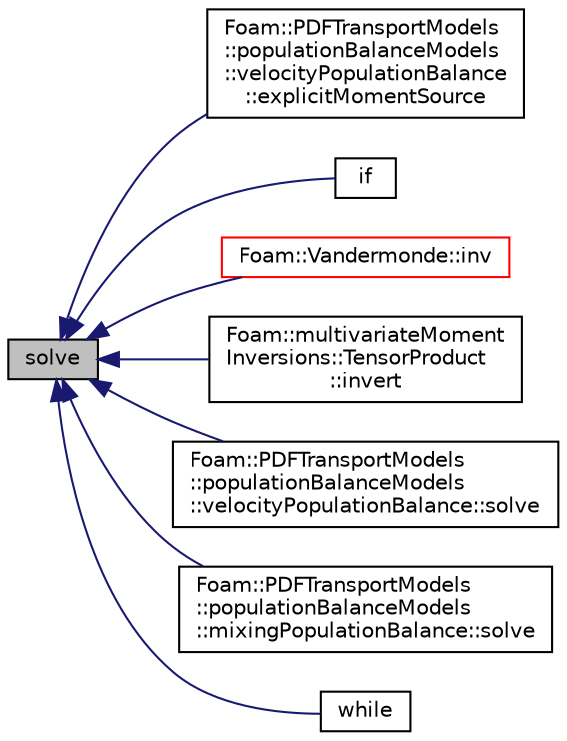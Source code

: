 digraph "solve"
{
  bgcolor="transparent";
  edge [fontname="Helvetica",fontsize="10",labelfontname="Helvetica",labelfontsize="10"];
  node [fontname="Helvetica",fontsize="10",shape=record];
  rankdir="LR";
  Node7 [label="solve",height=0.2,width=0.4,color="black", fillcolor="grey75", style="filled", fontcolor="black"];
  Node7 -> Node8 [dir="back",color="midnightblue",fontsize="10",style="solid",fontname="Helvetica"];
  Node8 [label="Foam::PDFTransportModels\l::populationBalanceModels\l::velocityPopulationBalance\l::explicitMomentSource",height=0.2,width=0.4,color="black",URL="$a02228.html#a85b0ae2fdf7934eb3a8fda32f8795fa5",tooltip="Calculate explicit source terms with realizable ODE solver. "];
  Node7 -> Node9 [dir="back",color="midnightblue",fontsize="10",style="solid",fontname="Helvetica"];
  Node9 [label="if",height=0.2,width=0.4,color="black",URL="$a04038.html#a5340a84918449f06669e13812b90f046"];
  Node7 -> Node10 [dir="back",color="midnightblue",fontsize="10",style="solid",fontname="Helvetica"];
  Node10 [label="Foam::Vandermonde::inv",height=0.2,width=0.4,color="red",URL="$a02260.html#a41f917babb4e3753f9e48b975cb03b2f",tooltip="Invert Vandermonde matrix. "];
  Node7 -> Node15 [dir="back",color="midnightblue",fontsize="10",style="solid",fontname="Helvetica"];
  Node15 [label="Foam::multivariateMoment\lInversions::TensorProduct\l::invert",height=0.2,width=0.4,color="black",URL="$a01992.html#ae6813b534d14729b1f14771df0910a87",tooltip="Invert moments to find weights and abscissae. "];
  Node7 -> Node16 [dir="back",color="midnightblue",fontsize="10",style="solid",fontname="Helvetica"];
  Node16 [label="Foam::PDFTransportModels\l::populationBalanceModels\l::velocityPopulationBalance::solve",height=0.2,width=0.4,color="black",URL="$a02228.html#af7d39f0eac0af0ed5785935ac72a1e7d",tooltip="Solve population balance equation. "];
  Node7 -> Node17 [dir="back",color="midnightblue",fontsize="10",style="solid",fontname="Helvetica"];
  Node17 [label="Foam::PDFTransportModels\l::populationBalanceModels\l::mixingPopulationBalance::solve",height=0.2,width=0.4,color="black",URL="$a02068.html#af7d39f0eac0af0ed5785935ac72a1e7d",tooltip="Solve population balance equation. "];
  Node7 -> Node18 [dir="back",color="midnightblue",fontsize="10",style="solid",fontname="Helvetica"];
  Node18 [label="while",height=0.2,width=0.4,color="black",URL="$a00872.html#a0b9d5d8b1ecc0bf63b4c35f41598a500"];
}
